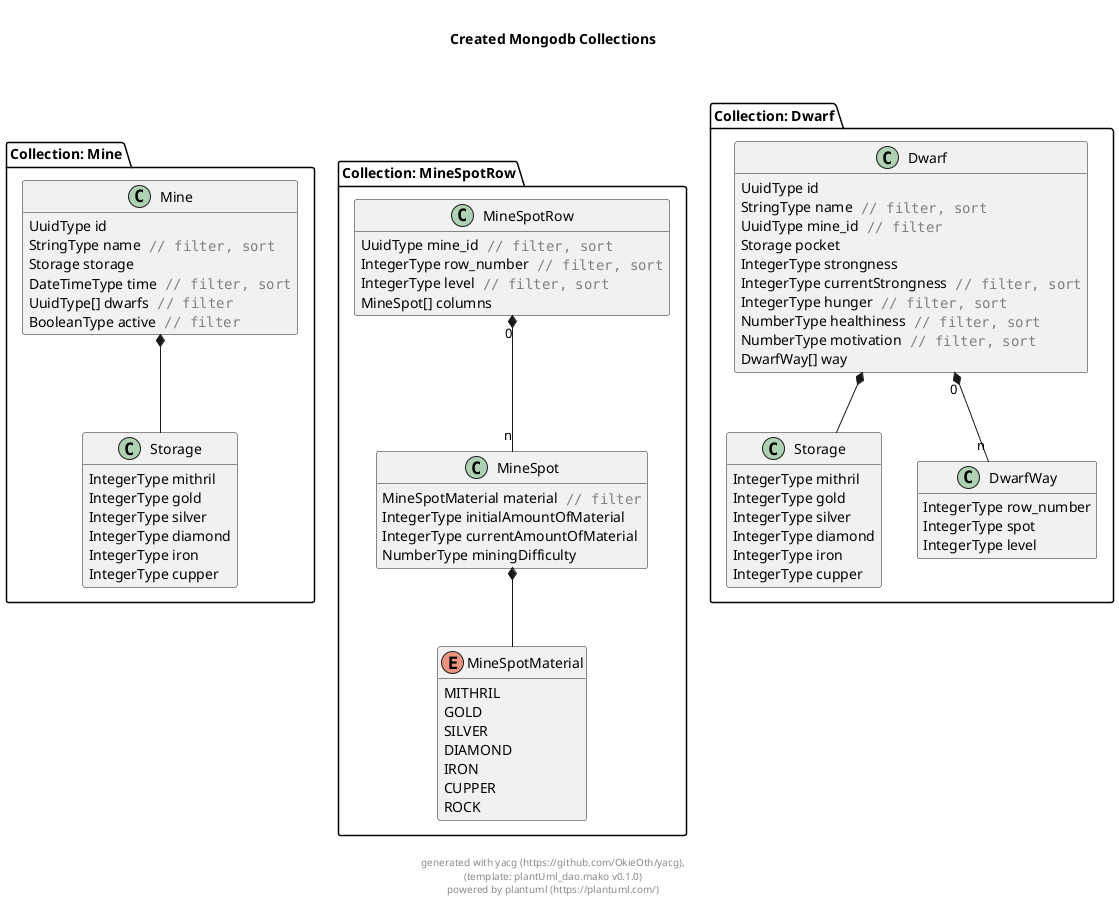 
@startuml
hide empty methods

title "\nCreated Mongodb Collections\n\n"

package "Collection: Mine" {

    class "Mine" as Mine_Mine {
            UuidType id
            StringType name<color:grey>"" // filter, sort""</color>
            Storage storage
            DateTimeType time<color:grey>"" // filter, sort""</color>
            UuidType[] dwarfs<color:grey>"" // filter""</color>
            BooleanType active<color:grey>"" // filter""</color>
    }
    class "Storage" as Mine_Storage {
            IntegerType mithril
            IntegerType gold
            IntegerType silver
            IntegerType diamond
            IntegerType iron
            IntegerType cupper
    }

    Mine_Mine  *--  Mine_Storage


}
package "Collection: MineSpotRow" {

    class "MineSpotRow" as MineSpotRow_MineSpotRow {
            UuidType mine_id<color:grey>"" // filter, sort""</color>
            IntegerType row_number<color:grey>"" // filter, sort""</color>
            IntegerType level<color:grey>"" // filter, sort""</color>
            MineSpot[] columns
    }
    class "MineSpot" as MineSpotRow_MineSpot {
            MineSpotMaterial material<color:grey>"" // filter""</color>
            IntegerType initialAmountOfMaterial
            IntegerType currentAmountOfMaterial
            NumberType miningDifficulty
    }
    enum "MineSpotMaterial" as MineSpotRow_MineSpotMaterial {
        MITHRIL
        GOLD
        SILVER
        DIAMOND
        IRON
        CUPPER
        ROCK
    }

    MineSpotRow_MineSpotRow "0" *-- "n" MineSpotRow_MineSpot


    MineSpotRow_MineSpot  *--  MineSpotRow_MineSpotMaterial


}
package "Collection: Dwarf" {

    class "Dwarf" as Dwarf_Dwarf {
            UuidType id
            StringType name<color:grey>"" // filter, sort""</color>
            UuidType mine_id<color:grey>"" // filter""</color>
            Storage pocket
            IntegerType strongness
            IntegerType currentStrongness<color:grey>"" // filter, sort""</color>
            IntegerType hunger<color:grey>"" // filter, sort""</color>
            NumberType healthiness<color:grey>"" // filter, sort""</color>
            NumberType motivation<color:grey>"" // filter, sort""</color>
            DwarfWay[] way
    }
    class "Storage" as Dwarf_Storage {
            IntegerType mithril
            IntegerType gold
            IntegerType silver
            IntegerType diamond
            IntegerType iron
            IntegerType cupper
    }
    class "DwarfWay" as Dwarf_DwarfWay {
            IntegerType row_number
            IntegerType spot
            IntegerType level
    }

    Dwarf_Dwarf  *--  Dwarf_Storage

    Dwarf_Dwarf "0" *-- "n" Dwarf_DwarfWay



}

footer \ngenerated with yacg (https://github.com/OkieOth/yacg),\n(template: plantUml_dao.mako v0.1.0)\npowered by plantuml (https://plantuml.com/)
@enduml